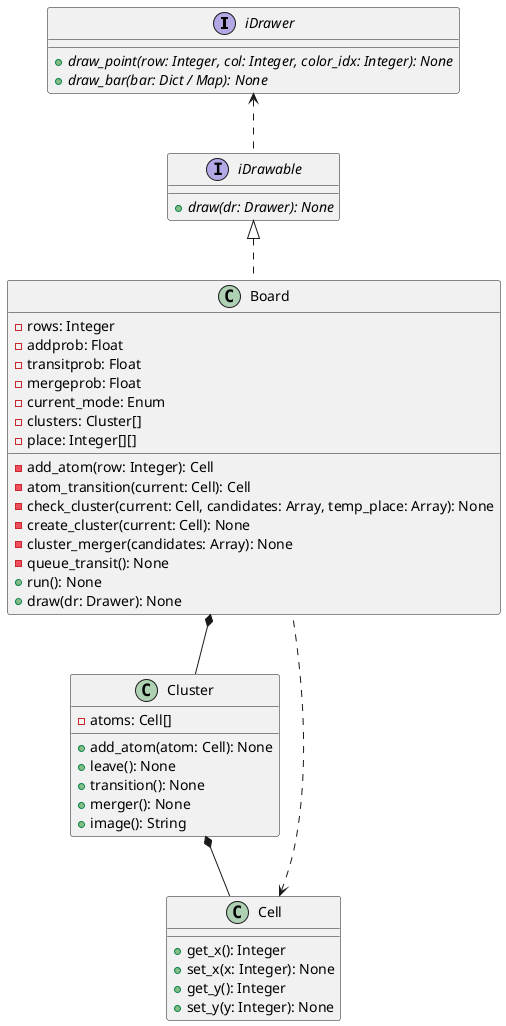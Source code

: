 @startuml

interface iDrawer {
    {abstract} +draw_point(row: Integer, col: Integer, color_idx: Integer): None
    {abstract} +draw_bar(bar: Dict / Map): None
}

interface iDrawable {
    {abstract} +draw(dr: Drawer): None
}

class Board {
    -rows: Integer
    -addprob: Float
    -transitprob: Float
    -mergeprob: Float
    -current_mode: Enum
    -clusters: Cluster[]
    -place: Integer[][]
    -add_atom(row: Integer): Cell
    -atom_transition(current: Cell): Cell
    -check_cluster(current: Cell, candidates: Array, temp_place: Array): None
    -create_cluster(current: Cell): None
    -cluster_merger(candidates: Array): None
    -queue_transit(): None
    +run(): None
    +draw(dr: Drawer): None
}

class Cluster {
    -atoms: Cell[]
    +add_atom(atom: Cell): None
    +leave(): None
    +transition(): None
    +merger(): None
    +image(): String
}

class Cell {
    +get_x(): Integer
    +set_x(x: Integer): None
    +get_y(): Integer
    +set_y(y: Integer): None
}

iDrawer <.. iDrawable
iDrawable <|.. Board
Board *-- Cluster
Cell <.. Board
Cluster *-- Cell

@enduml